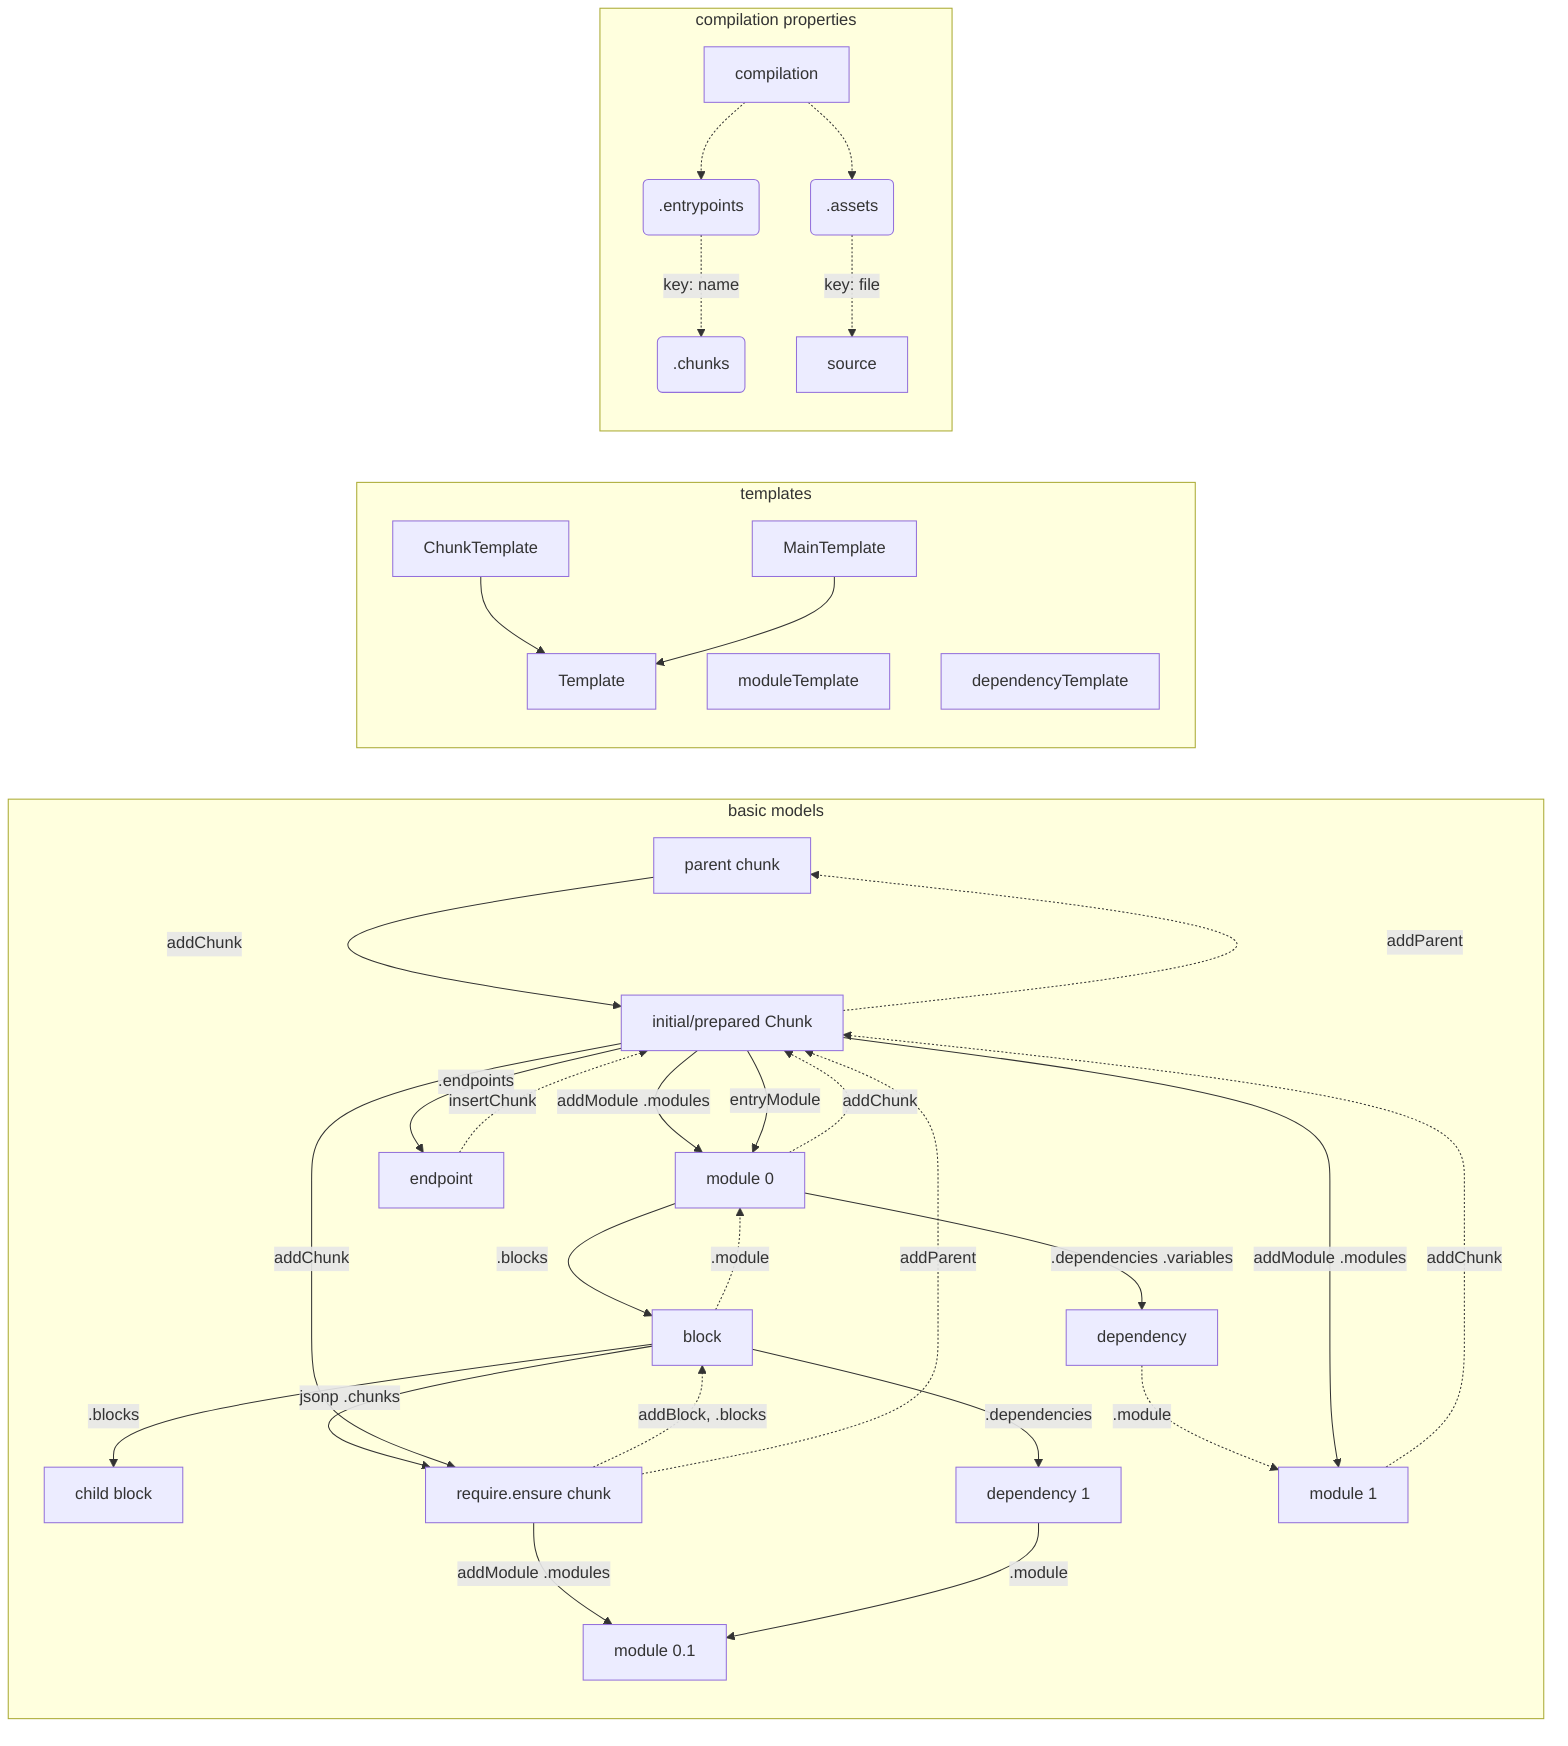 graph LR;
subgraph basic models
pChunk["parent chunk"] --> |addChunk| chunk
chunk["initial/prepared Chunk"] --> |addModule .modules| module["module 0"]
chunk -->|entryModule| module
chunk -.-> |addParent| pChunk

module -.-> |addChunk| chunk
chunk --> |.endpoints| endpoint
endpoint -.-> |insertChunk| chunk
module --> |.blocks|block
block -.-> |.module|module

block --> |.blocks| cBlock["child block"]

block --> |jsonp .chunks|chunk0["require.ensure chunk"]
chunk0 -.-> |addBlock, .blocks| block
chunk0 -.-> |addParent| chunk
chunk --> |addChunk| chunk0
chunk0 --> |addModule .modules| module01["module 0.1"]

module --> |.dependencies .variables| dependency
block --> |.dependencies| dependency1["dependency 1"]
dependency1 --> |.module| module01

dependency -.-> |.module| module1["module 1"]
module1 -.-> |addChunk| chunk
chunk --> |addModule .modules| module1
end

subgraph templates
Template
ChunkTemplate --> Template
MainTemplate --> Template
moduleTemplate
dependencyTemplate
end

subgraph compilation properties
compilation -.-> entrypoints(".entrypoints")
entrypoints -.-> |key: name|chunks(".chunks")
compilation -.-> assets(".assets")
assets -.-> |key: file|source
end